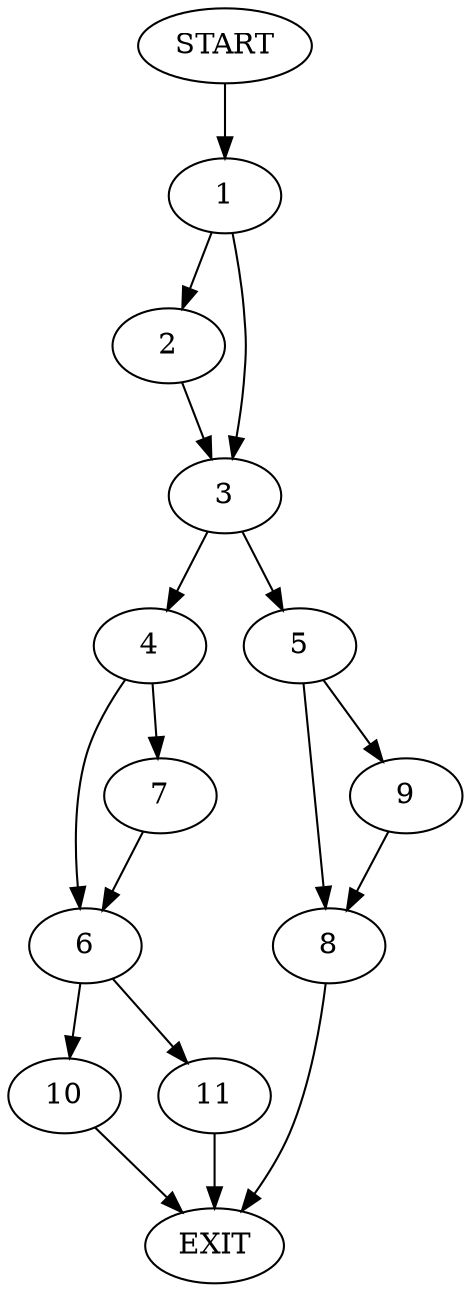 digraph {
0 [label="START"]
12 [label="EXIT"]
0 -> 1
1 -> 2
1 -> 3
3 -> 4
3 -> 5
2 -> 3
4 -> 6
4 -> 7
5 -> 8
5 -> 9
9 -> 8
8 -> 12
7 -> 6
6 -> 10
6 -> 11
11 -> 12
10 -> 12
}
